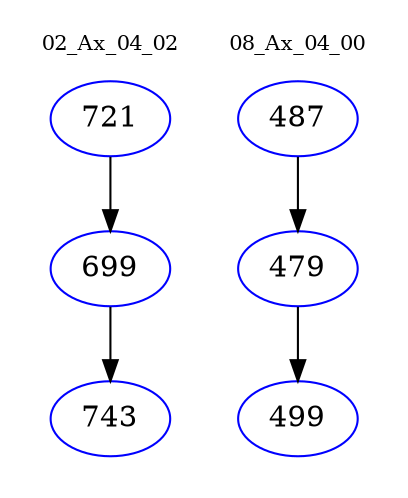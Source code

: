 digraph{
subgraph cluster_0 {
color = white
label = "02_Ax_04_02";
fontsize=10;
T0_721 [label="721", color="blue"]
T0_721 -> T0_699 [color="black"]
T0_699 [label="699", color="blue"]
T0_699 -> T0_743 [color="black"]
T0_743 [label="743", color="blue"]
}
subgraph cluster_1 {
color = white
label = "08_Ax_04_00";
fontsize=10;
T1_487 [label="487", color="blue"]
T1_487 -> T1_479 [color="black"]
T1_479 [label="479", color="blue"]
T1_479 -> T1_499 [color="black"]
T1_499 [label="499", color="blue"]
}
}
